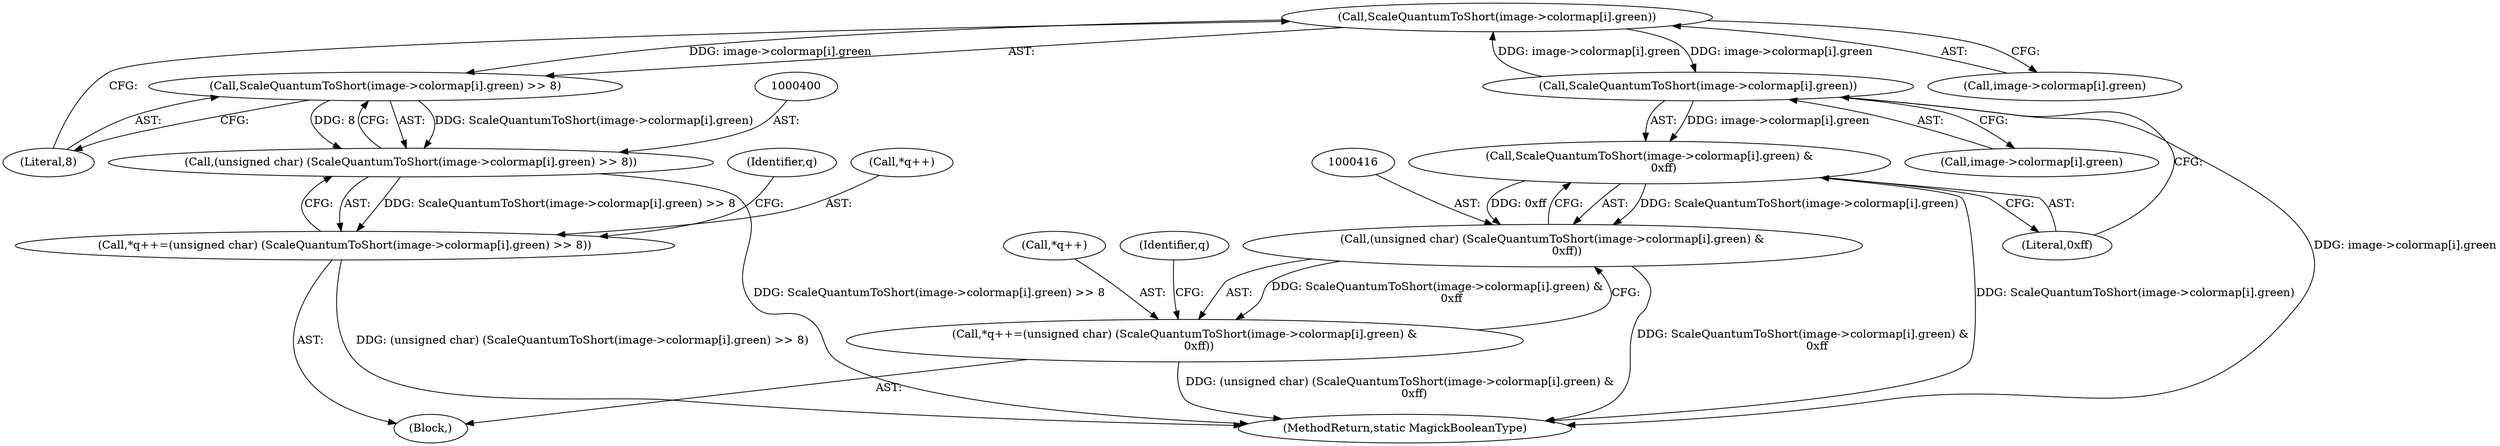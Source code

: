 digraph "0_ImageMagick_6233ef75bb973745ab1092b59aea8fe316f09074@array" {
"1000402" [label="(Call,ScaleQuantumToShort(image->colormap[i].green))"];
"1000418" [label="(Call,ScaleQuantumToShort(image->colormap[i].green))"];
"1000402" [label="(Call,ScaleQuantumToShort(image->colormap[i].green))"];
"1000401" [label="(Call,ScaleQuantumToShort(image->colormap[i].green) >> 8)"];
"1000399" [label="(Call,(unsigned char) (ScaleQuantumToShort(image->colormap[i].green) >> 8))"];
"1000395" [label="(Call,*q++=(unsigned char) (ScaleQuantumToShort(image->colormap[i].green) >> 8))"];
"1000417" [label="(Call,ScaleQuantumToShort(image->colormap[i].green) &\n        0xff)"];
"1000415" [label="(Call,(unsigned char) (ScaleQuantumToShort(image->colormap[i].green) &\n        0xff))"];
"1000411" [label="(Call,*q++=(unsigned char) (ScaleQuantumToShort(image->colormap[i].green) &\n        0xff))"];
"1000401" [label="(Call,ScaleQuantumToShort(image->colormap[i].green) >> 8)"];
"1000403" [label="(Call,image->colormap[i].green)"];
"1000410" [label="(Literal,8)"];
"1000412" [label="(Call,*q++)"];
"1000395" [label="(Call,*q++=(unsigned char) (ScaleQuantumToShort(image->colormap[i].green) >> 8))"];
"1000417" [label="(Call,ScaleQuantumToShort(image->colormap[i].green) &\n        0xff)"];
"1000396" [label="(Call,*q++)"];
"1000430" [label="(Identifier,q)"];
"1000402" [label="(Call,ScaleQuantumToShort(image->colormap[i].green))"];
"1000418" [label="(Call,ScaleQuantumToShort(image->colormap[i].green))"];
"1000399" [label="(Call,(unsigned char) (ScaleQuantumToShort(image->colormap[i].green) >> 8))"];
"1000362" [label="(Block,)"];
"1000415" [label="(Call,(unsigned char) (ScaleQuantumToShort(image->colormap[i].green) &\n        0xff))"];
"1000411" [label="(Call,*q++=(unsigned char) (ScaleQuantumToShort(image->colormap[i].green) &\n        0xff))"];
"1000419" [label="(Call,image->colormap[i].green)"];
"1000426" [label="(Literal,0xff)"];
"1000583" [label="(MethodReturn,static MagickBooleanType)"];
"1000414" [label="(Identifier,q)"];
"1000402" -> "1000401"  [label="AST: "];
"1000402" -> "1000403"  [label="CFG: "];
"1000403" -> "1000402"  [label="AST: "];
"1000410" -> "1000402"  [label="CFG: "];
"1000402" -> "1000401"  [label="DDG: image->colormap[i].green"];
"1000418" -> "1000402"  [label="DDG: image->colormap[i].green"];
"1000402" -> "1000418"  [label="DDG: image->colormap[i].green"];
"1000418" -> "1000417"  [label="AST: "];
"1000418" -> "1000419"  [label="CFG: "];
"1000419" -> "1000418"  [label="AST: "];
"1000426" -> "1000418"  [label="CFG: "];
"1000418" -> "1000583"  [label="DDG: image->colormap[i].green"];
"1000418" -> "1000417"  [label="DDG: image->colormap[i].green"];
"1000401" -> "1000399"  [label="AST: "];
"1000401" -> "1000410"  [label="CFG: "];
"1000410" -> "1000401"  [label="AST: "];
"1000399" -> "1000401"  [label="CFG: "];
"1000401" -> "1000399"  [label="DDG: ScaleQuantumToShort(image->colormap[i].green)"];
"1000401" -> "1000399"  [label="DDG: 8"];
"1000399" -> "1000395"  [label="AST: "];
"1000400" -> "1000399"  [label="AST: "];
"1000395" -> "1000399"  [label="CFG: "];
"1000399" -> "1000583"  [label="DDG: ScaleQuantumToShort(image->colormap[i].green) >> 8"];
"1000399" -> "1000395"  [label="DDG: ScaleQuantumToShort(image->colormap[i].green) >> 8"];
"1000395" -> "1000362"  [label="AST: "];
"1000396" -> "1000395"  [label="AST: "];
"1000414" -> "1000395"  [label="CFG: "];
"1000395" -> "1000583"  [label="DDG: (unsigned char) (ScaleQuantumToShort(image->colormap[i].green) >> 8)"];
"1000417" -> "1000415"  [label="AST: "];
"1000417" -> "1000426"  [label="CFG: "];
"1000426" -> "1000417"  [label="AST: "];
"1000415" -> "1000417"  [label="CFG: "];
"1000417" -> "1000583"  [label="DDG: ScaleQuantumToShort(image->colormap[i].green)"];
"1000417" -> "1000415"  [label="DDG: ScaleQuantumToShort(image->colormap[i].green)"];
"1000417" -> "1000415"  [label="DDG: 0xff"];
"1000415" -> "1000411"  [label="AST: "];
"1000416" -> "1000415"  [label="AST: "];
"1000411" -> "1000415"  [label="CFG: "];
"1000415" -> "1000583"  [label="DDG: ScaleQuantumToShort(image->colormap[i].green) &\n        0xff"];
"1000415" -> "1000411"  [label="DDG: ScaleQuantumToShort(image->colormap[i].green) &\n        0xff"];
"1000411" -> "1000362"  [label="AST: "];
"1000412" -> "1000411"  [label="AST: "];
"1000430" -> "1000411"  [label="CFG: "];
"1000411" -> "1000583"  [label="DDG: (unsigned char) (ScaleQuantumToShort(image->colormap[i].green) &\n        0xff)"];
}
